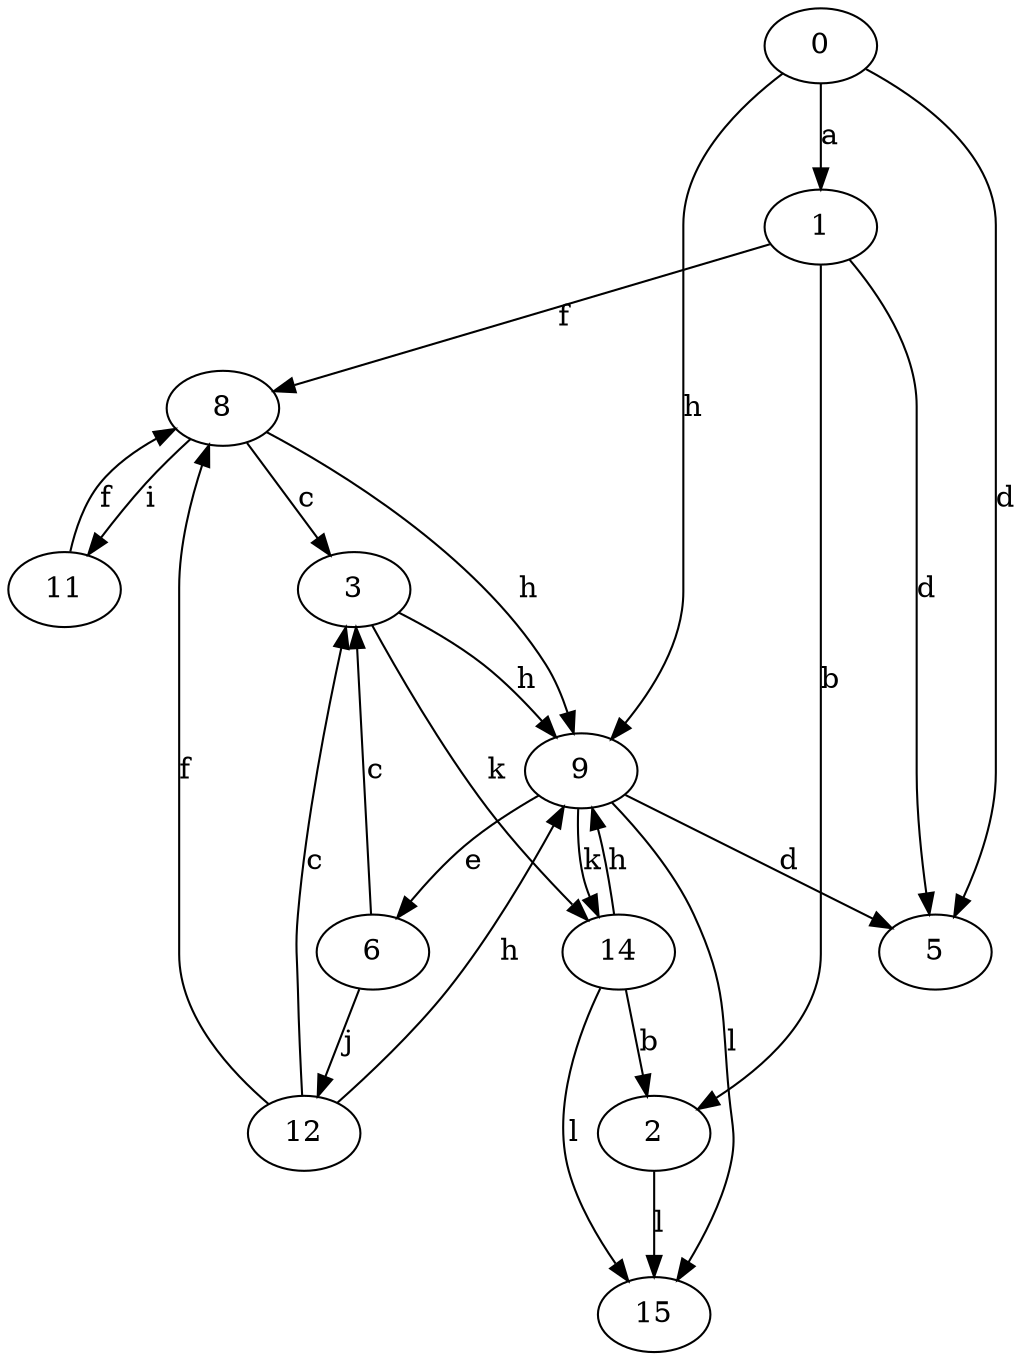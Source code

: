 strict digraph  {
0;
1;
2;
3;
5;
6;
8;
9;
11;
12;
14;
15;
0 -> 1  [label=a];
0 -> 5  [label=d];
0 -> 9  [label=h];
1 -> 2  [label=b];
1 -> 5  [label=d];
1 -> 8  [label=f];
2 -> 15  [label=l];
3 -> 9  [label=h];
3 -> 14  [label=k];
6 -> 3  [label=c];
6 -> 12  [label=j];
8 -> 3  [label=c];
8 -> 9  [label=h];
8 -> 11  [label=i];
9 -> 5  [label=d];
9 -> 6  [label=e];
9 -> 14  [label=k];
9 -> 15  [label=l];
11 -> 8  [label=f];
12 -> 3  [label=c];
12 -> 8  [label=f];
12 -> 9  [label=h];
14 -> 2  [label=b];
14 -> 9  [label=h];
14 -> 15  [label=l];
}
